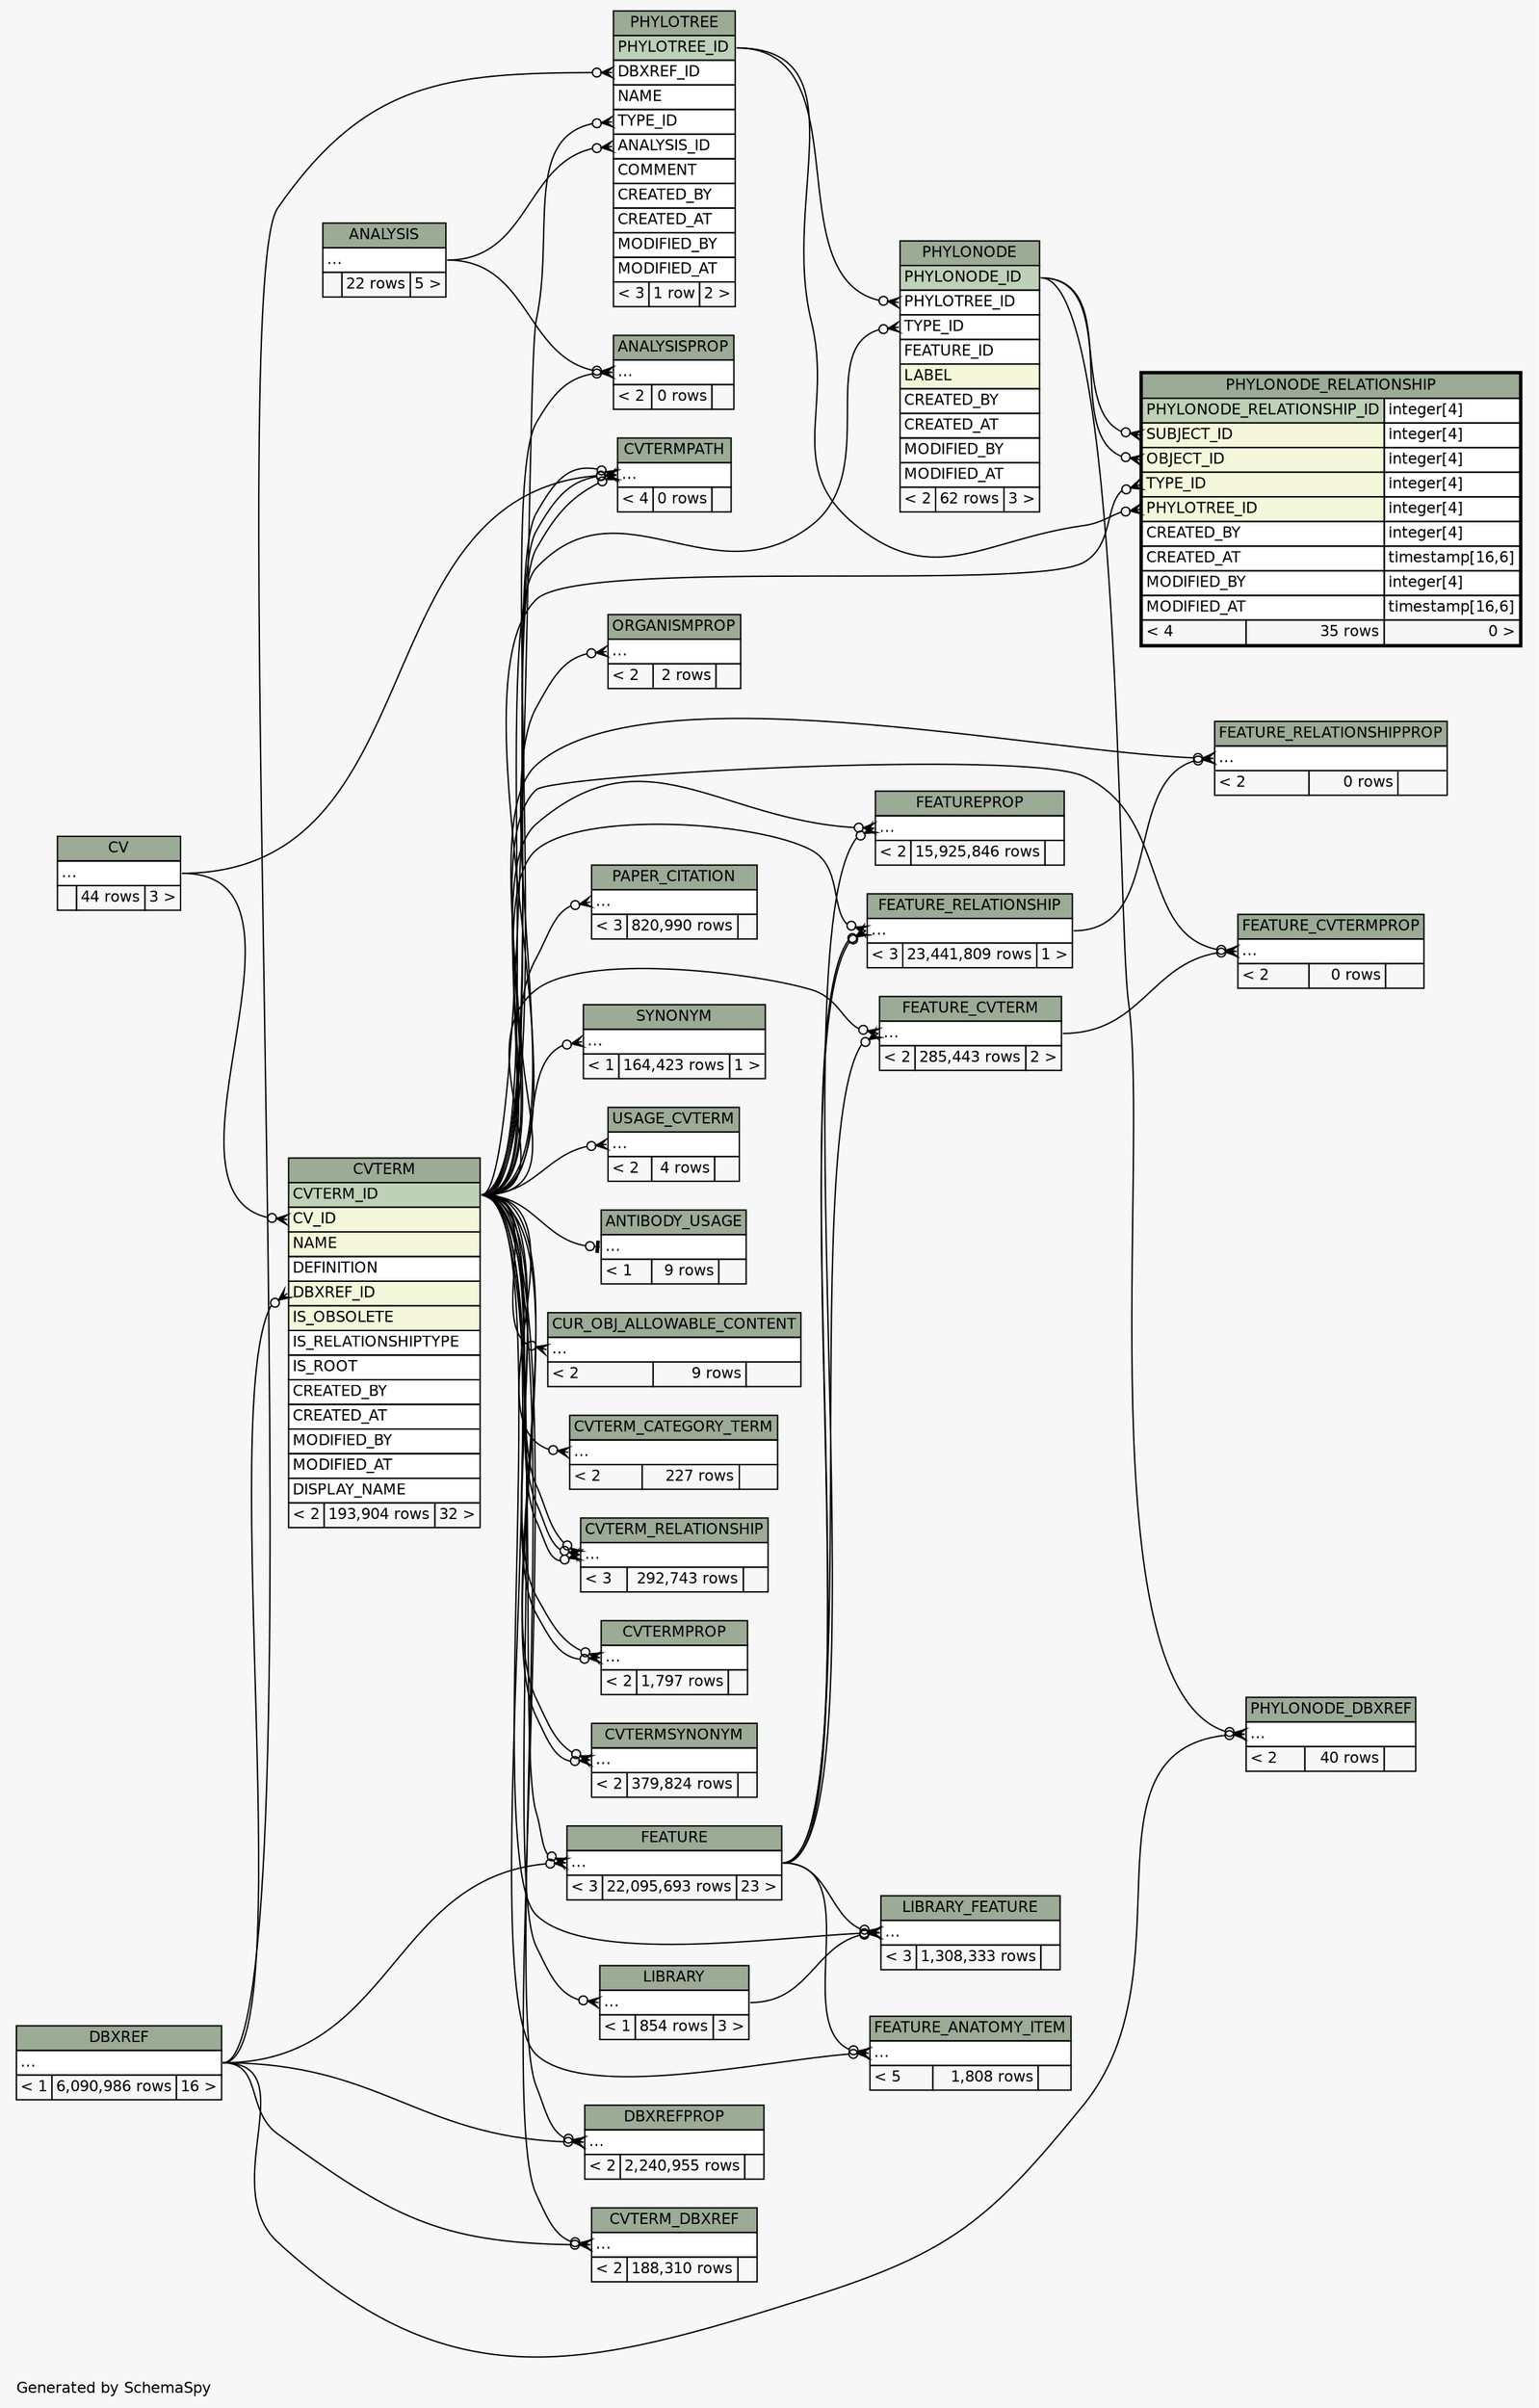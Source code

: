 // dot 2.38.0 on Windows 10 10.0
// SchemaSpy rev Unknown
digraph "twoDegreesRelationshipsDiagram" {
  graph [
    rankdir="RL"
    bgcolor="#f7f7f7"
    label="\nGenerated by SchemaSpy"
    labeljust="l"
    nodesep="0.18"
    ranksep="0.46"
    fontname="Helvetica"
    fontsize="11"
  ];
  node [
    fontname="Helvetica"
    fontsize="11"
    shape="plaintext"
  ];
  edge [
    arrowsize="0.8"
  ];
  "ANALYSISPROP":"elipses":w -> "ANALYSIS":"elipses":e [arrowhead=none dir=back arrowtail=crowodot];
  "ANALYSISPROP":"elipses":w -> "CVTERM":"CVTERM_ID":e [arrowhead=none dir=back arrowtail=crowodot];
  "ANTIBODY_USAGE":"elipses":w -> "CVTERM":"CVTERM_ID":e [arrowhead=none dir=back arrowtail=teeodot];
  "CUR_OBJ_ALLOWABLE_CONTENT":"elipses":w -> "CVTERM":"CVTERM_ID":e [arrowhead=none dir=back arrowtail=crowodot];
  "CVTERM":"CV_ID":w -> "CV":"elipses":e [arrowhead=none dir=back arrowtail=crowodot];
  "CVTERM":"DBXREF_ID":w -> "DBXREF":"elipses":e [arrowhead=none dir=back arrowtail=crowodot];
  "CVTERM_CATEGORY_TERM":"elipses":w -> "CVTERM":"CVTERM_ID":e [arrowhead=none dir=back arrowtail=crowodot];
  "CVTERM_DBXREF":"elipses":w -> "CVTERM":"CVTERM_ID":e [arrowhead=none dir=back arrowtail=crowodot];
  "CVTERM_DBXREF":"elipses":w -> "DBXREF":"elipses":e [arrowhead=none dir=back arrowtail=crowodot];
  "CVTERM_RELATIONSHIP":"elipses":w -> "CVTERM":"CVTERM_ID":e [arrowhead=none dir=back arrowtail=crowodot];
  "CVTERM_RELATIONSHIP":"elipses":w -> "CVTERM":"CVTERM_ID":e [arrowhead=none dir=back arrowtail=crowodot];
  "CVTERM_RELATIONSHIP":"elipses":w -> "CVTERM":"CVTERM_ID":e [arrowhead=none dir=back arrowtail=crowodot];
  "CVTERMPATH":"elipses":w -> "CV":"elipses":e [arrowhead=none dir=back arrowtail=crowodot];
  "CVTERMPATH":"elipses":w -> "CVTERM":"CVTERM_ID":e [arrowhead=none dir=back arrowtail=crowodot];
  "CVTERMPATH":"elipses":w -> "CVTERM":"CVTERM_ID":e [arrowhead=none dir=back arrowtail=crowodot];
  "CVTERMPATH":"elipses":w -> "CVTERM":"CVTERM_ID":e [arrowhead=none dir=back arrowtail=crowodot];
  "CVTERMPROP":"elipses":w -> "CVTERM":"CVTERM_ID":e [arrowhead=none dir=back arrowtail=crowodot];
  "CVTERMPROP":"elipses":w -> "CVTERM":"CVTERM_ID":e [arrowhead=none dir=back arrowtail=crowodot];
  "CVTERMSYNONYM":"elipses":w -> "CVTERM":"CVTERM_ID":e [arrowhead=none dir=back arrowtail=crowodot];
  "CVTERMSYNONYM":"elipses":w -> "CVTERM":"CVTERM_ID":e [arrowhead=none dir=back arrowtail=crowodot];
  "DBXREFPROP":"elipses":w -> "DBXREF":"elipses":e [arrowhead=none dir=back arrowtail=crowodot];
  "DBXREFPROP":"elipses":w -> "CVTERM":"CVTERM_ID":e [arrowhead=none dir=back arrowtail=crowodot];
  "FEATURE":"elipses":w -> "DBXREF":"elipses":e [arrowhead=none dir=back arrowtail=crowodot];
  "FEATURE":"elipses":w -> "CVTERM":"CVTERM_ID":e [arrowhead=none dir=back arrowtail=crowodot];
  "FEATURE_ANATOMY_ITEM":"elipses":w -> "FEATURE":"elipses":e [arrowhead=none dir=back arrowtail=crowodot];
  "FEATURE_ANATOMY_ITEM":"elipses":w -> "CVTERM":"CVTERM_ID":e [arrowhead=none dir=back arrowtail=crowodot];
  "FEATURE_CVTERM":"elipses":w -> "CVTERM":"CVTERM_ID":e [arrowhead=none dir=back arrowtail=crowodot];
  "FEATURE_CVTERM":"elipses":w -> "FEATURE":"elipses":e [arrowhead=none dir=back arrowtail=crowodot];
  "FEATURE_CVTERMPROP":"elipses":w -> "FEATURE_CVTERM":"elipses":e [arrowhead=none dir=back arrowtail=crowodot];
  "FEATURE_CVTERMPROP":"elipses":w -> "CVTERM":"CVTERM_ID":e [arrowhead=none dir=back arrowtail=crowodot];
  "FEATURE_RELATIONSHIP":"elipses":w -> "FEATURE":"elipses":e [arrowhead=none dir=back arrowtail=crowodot];
  "FEATURE_RELATIONSHIP":"elipses":w -> "FEATURE":"elipses":e [arrowhead=none dir=back arrowtail=crowodot];
  "FEATURE_RELATIONSHIP":"elipses":w -> "CVTERM":"CVTERM_ID":e [arrowhead=none dir=back arrowtail=crowodot];
  "FEATURE_RELATIONSHIPPROP":"elipses":w -> "FEATURE_RELATIONSHIP":"elipses":e [arrowhead=none dir=back arrowtail=crowodot];
  "FEATURE_RELATIONSHIPPROP":"elipses":w -> "CVTERM":"CVTERM_ID":e [arrowhead=none dir=back arrowtail=crowodot];
  "FEATUREPROP":"elipses":w -> "FEATURE":"elipses":e [arrowhead=none dir=back arrowtail=crowodot];
  "FEATUREPROP":"elipses":w -> "CVTERM":"CVTERM_ID":e [arrowhead=none dir=back arrowtail=crowodot];
  "LIBRARY":"elipses":w -> "CVTERM":"CVTERM_ID":e [arrowhead=none dir=back arrowtail=crowodot];
  "LIBRARY_FEATURE":"elipses":w -> "FEATURE":"elipses":e [arrowhead=none dir=back arrowtail=crowodot];
  "LIBRARY_FEATURE":"elipses":w -> "LIBRARY":"elipses":e [arrowhead=none dir=back arrowtail=crowodot];
  "LIBRARY_FEATURE":"elipses":w -> "CVTERM":"CVTERM_ID":e [arrowhead=none dir=back arrowtail=crowodot];
  "ORGANISMPROP":"elipses":w -> "CVTERM":"CVTERM_ID":e [arrowhead=none dir=back arrowtail=crowodot];
  "PAPER_CITATION":"elipses":w -> "CVTERM":"CVTERM_ID":e [arrowhead=none dir=back arrowtail=crowodot];
  "PHYLONODE":"PHYLOTREE_ID":w -> "PHYLOTREE":"PHYLOTREE_ID":e [arrowhead=none dir=back arrowtail=crowodot];
  "PHYLONODE":"TYPE_ID":w -> "CVTERM":"CVTERM_ID":e [arrowhead=none dir=back arrowtail=crowodot];
  "PHYLONODE_DBXREF":"elipses":w -> "DBXREF":"elipses":e [arrowhead=none dir=back arrowtail=crowodot];
  "PHYLONODE_DBXREF":"elipses":w -> "PHYLONODE":"PHYLONODE_ID":e [arrowhead=none dir=back arrowtail=crowodot];
  "PHYLONODE_RELATIONSHIP":"OBJECT_ID":w -> "PHYLONODE":"PHYLONODE_ID":e [arrowhead=none dir=back arrowtail=crowodot];
  "PHYLONODE_RELATIONSHIP":"PHYLOTREE_ID":w -> "PHYLOTREE":"PHYLOTREE_ID":e [arrowhead=none dir=back arrowtail=crowodot];
  "PHYLONODE_RELATIONSHIP":"SUBJECT_ID":w -> "PHYLONODE":"PHYLONODE_ID":e [arrowhead=none dir=back arrowtail=crowodot];
  "PHYLONODE_RELATIONSHIP":"TYPE_ID":w -> "CVTERM":"CVTERM_ID":e [arrowhead=none dir=back arrowtail=crowodot];
  "PHYLOTREE":"ANALYSIS_ID":w -> "ANALYSIS":"elipses":e [arrowhead=none dir=back arrowtail=crowodot];
  "PHYLOTREE":"DBXREF_ID":w -> "DBXREF":"elipses":e [arrowhead=none dir=back arrowtail=crowodot];
  "PHYLOTREE":"TYPE_ID":w -> "CVTERM":"CVTERM_ID":e [arrowhead=none dir=back arrowtail=crowodot];
  "SYNONYM":"elipses":w -> "CVTERM":"CVTERM_ID":e [arrowhead=none dir=back arrowtail=crowodot];
  "USAGE_CVTERM":"elipses":w -> "CVTERM":"CVTERM_ID":e [arrowhead=none dir=back arrowtail=crowodot];
  "ANALYSIS" [
    label=<
    <TABLE BORDER="0" CELLBORDER="1" CELLSPACING="0" BGCOLOR="#ffffff">
      <TR><TD COLSPAN="3" BGCOLOR="#9bab96" ALIGN="CENTER">ANALYSIS</TD></TR>
      <TR><TD PORT="elipses" COLSPAN="3" ALIGN="LEFT">...</TD></TR>
      <TR><TD ALIGN="LEFT" BGCOLOR="#f7f7f7">  </TD><TD ALIGN="RIGHT" BGCOLOR="#f7f7f7">22 rows</TD><TD ALIGN="RIGHT" BGCOLOR="#f7f7f7">5 &gt;</TD></TR>
    </TABLE>>
    URL="ANALYSIS.html"
    tooltip="ANALYSIS"
  ];
  "ANALYSISPROP" [
    label=<
    <TABLE BORDER="0" CELLBORDER="1" CELLSPACING="0" BGCOLOR="#ffffff">
      <TR><TD COLSPAN="3" BGCOLOR="#9bab96" ALIGN="CENTER">ANALYSISPROP</TD></TR>
      <TR><TD PORT="elipses" COLSPAN="3" ALIGN="LEFT">...</TD></TR>
      <TR><TD ALIGN="LEFT" BGCOLOR="#f7f7f7">&lt; 2</TD><TD ALIGN="RIGHT" BGCOLOR="#f7f7f7">0 rows</TD><TD ALIGN="RIGHT" BGCOLOR="#f7f7f7">  </TD></TR>
    </TABLE>>
    URL="ANALYSISPROP.html"
    tooltip="ANALYSISPROP"
  ];
  "ANTIBODY_USAGE" [
    label=<
    <TABLE BORDER="0" CELLBORDER="1" CELLSPACING="0" BGCOLOR="#ffffff">
      <TR><TD COLSPAN="3" BGCOLOR="#9bab96" ALIGN="CENTER">ANTIBODY_USAGE</TD></TR>
      <TR><TD PORT="elipses" COLSPAN="3" ALIGN="LEFT">...</TD></TR>
      <TR><TD ALIGN="LEFT" BGCOLOR="#f7f7f7">&lt; 1</TD><TD ALIGN="RIGHT" BGCOLOR="#f7f7f7">9 rows</TD><TD ALIGN="RIGHT" BGCOLOR="#f7f7f7">  </TD></TR>
    </TABLE>>
    URL="ANTIBODY_USAGE.html"
    tooltip="ANTIBODY_USAGE"
  ];
  "CUR_OBJ_ALLOWABLE_CONTENT" [
    label=<
    <TABLE BORDER="0" CELLBORDER="1" CELLSPACING="0" BGCOLOR="#ffffff">
      <TR><TD COLSPAN="3" BGCOLOR="#9bab96" ALIGN="CENTER">CUR_OBJ_ALLOWABLE_CONTENT</TD></TR>
      <TR><TD PORT="elipses" COLSPAN="3" ALIGN="LEFT">...</TD></TR>
      <TR><TD ALIGN="LEFT" BGCOLOR="#f7f7f7">&lt; 2</TD><TD ALIGN="RIGHT" BGCOLOR="#f7f7f7">9 rows</TD><TD ALIGN="RIGHT" BGCOLOR="#f7f7f7">  </TD></TR>
    </TABLE>>
    URL="CUR_OBJ_ALLOWABLE_CONTENT.html"
    tooltip="CUR_OBJ_ALLOWABLE_CONTENT"
  ];
  "CV" [
    label=<
    <TABLE BORDER="0" CELLBORDER="1" CELLSPACING="0" BGCOLOR="#ffffff">
      <TR><TD COLSPAN="3" BGCOLOR="#9bab96" ALIGN="CENTER">CV</TD></TR>
      <TR><TD PORT="elipses" COLSPAN="3" ALIGN="LEFT">...</TD></TR>
      <TR><TD ALIGN="LEFT" BGCOLOR="#f7f7f7">  </TD><TD ALIGN="RIGHT" BGCOLOR="#f7f7f7">44 rows</TD><TD ALIGN="RIGHT" BGCOLOR="#f7f7f7">3 &gt;</TD></TR>
    </TABLE>>
    URL="CV.html"
    tooltip="CV"
  ];
  "CVTERM" [
    label=<
    <TABLE BORDER="0" CELLBORDER="1" CELLSPACING="0" BGCOLOR="#ffffff">
      <TR><TD COLSPAN="3" BGCOLOR="#9bab96" ALIGN="CENTER">CVTERM</TD></TR>
      <TR><TD PORT="CVTERM_ID" COLSPAN="3" BGCOLOR="#bed1b8" ALIGN="LEFT">CVTERM_ID</TD></TR>
      <TR><TD PORT="CV_ID" COLSPAN="3" BGCOLOR="#f4f7da" ALIGN="LEFT">CV_ID</TD></TR>
      <TR><TD PORT="NAME" COLSPAN="3" BGCOLOR="#f4f7da" ALIGN="LEFT">NAME</TD></TR>
      <TR><TD PORT="DEFINITION" COLSPAN="3" ALIGN="LEFT">DEFINITION</TD></TR>
      <TR><TD PORT="DBXREF_ID" COLSPAN="3" BGCOLOR="#f4f7da" ALIGN="LEFT">DBXREF_ID</TD></TR>
      <TR><TD PORT="IS_OBSOLETE" COLSPAN="3" BGCOLOR="#f4f7da" ALIGN="LEFT">IS_OBSOLETE</TD></TR>
      <TR><TD PORT="IS_RELATIONSHIPTYPE" COLSPAN="3" ALIGN="LEFT">IS_RELATIONSHIPTYPE</TD></TR>
      <TR><TD PORT="IS_ROOT" COLSPAN="3" ALIGN="LEFT">IS_ROOT</TD></TR>
      <TR><TD PORT="CREATED_BY" COLSPAN="3" ALIGN="LEFT">CREATED_BY</TD></TR>
      <TR><TD PORT="CREATED_AT" COLSPAN="3" ALIGN="LEFT">CREATED_AT</TD></TR>
      <TR><TD PORT="MODIFIED_BY" COLSPAN="3" ALIGN="LEFT">MODIFIED_BY</TD></TR>
      <TR><TD PORT="MODIFIED_AT" COLSPAN="3" ALIGN="LEFT">MODIFIED_AT</TD></TR>
      <TR><TD PORT="DISPLAY_NAME" COLSPAN="3" ALIGN="LEFT">DISPLAY_NAME</TD></TR>
      <TR><TD ALIGN="LEFT" BGCOLOR="#f7f7f7">&lt; 2</TD><TD ALIGN="RIGHT" BGCOLOR="#f7f7f7">193,904 rows</TD><TD ALIGN="RIGHT" BGCOLOR="#f7f7f7">32 &gt;</TD></TR>
    </TABLE>>
    URL="CVTERM.html"
    tooltip="CVTERM"
  ];
  "CVTERM_CATEGORY_TERM" [
    label=<
    <TABLE BORDER="0" CELLBORDER="1" CELLSPACING="0" BGCOLOR="#ffffff">
      <TR><TD COLSPAN="3" BGCOLOR="#9bab96" ALIGN="CENTER">CVTERM_CATEGORY_TERM</TD></TR>
      <TR><TD PORT="elipses" COLSPAN="3" ALIGN="LEFT">...</TD></TR>
      <TR><TD ALIGN="LEFT" BGCOLOR="#f7f7f7">&lt; 2</TD><TD ALIGN="RIGHT" BGCOLOR="#f7f7f7">227 rows</TD><TD ALIGN="RIGHT" BGCOLOR="#f7f7f7">  </TD></TR>
    </TABLE>>
    URL="CVTERM_CATEGORY_TERM.html"
    tooltip="CVTERM_CATEGORY_TERM"
  ];
  "CVTERM_DBXREF" [
    label=<
    <TABLE BORDER="0" CELLBORDER="1" CELLSPACING="0" BGCOLOR="#ffffff">
      <TR><TD COLSPAN="3" BGCOLOR="#9bab96" ALIGN="CENTER">CVTERM_DBXREF</TD></TR>
      <TR><TD PORT="elipses" COLSPAN="3" ALIGN="LEFT">...</TD></TR>
      <TR><TD ALIGN="LEFT" BGCOLOR="#f7f7f7">&lt; 2</TD><TD ALIGN="RIGHT" BGCOLOR="#f7f7f7">188,310 rows</TD><TD ALIGN="RIGHT" BGCOLOR="#f7f7f7">  </TD></TR>
    </TABLE>>
    URL="CVTERM_DBXREF.html"
    tooltip="CVTERM_DBXREF"
  ];
  "CVTERM_RELATIONSHIP" [
    label=<
    <TABLE BORDER="0" CELLBORDER="1" CELLSPACING="0" BGCOLOR="#ffffff">
      <TR><TD COLSPAN="3" BGCOLOR="#9bab96" ALIGN="CENTER">CVTERM_RELATIONSHIP</TD></TR>
      <TR><TD PORT="elipses" COLSPAN="3" ALIGN="LEFT">...</TD></TR>
      <TR><TD ALIGN="LEFT" BGCOLOR="#f7f7f7">&lt; 3</TD><TD ALIGN="RIGHT" BGCOLOR="#f7f7f7">292,743 rows</TD><TD ALIGN="RIGHT" BGCOLOR="#f7f7f7">  </TD></TR>
    </TABLE>>
    URL="CVTERM_RELATIONSHIP.html"
    tooltip="CVTERM_RELATIONSHIP"
  ];
  "CVTERMPATH" [
    label=<
    <TABLE BORDER="0" CELLBORDER="1" CELLSPACING="0" BGCOLOR="#ffffff">
      <TR><TD COLSPAN="3" BGCOLOR="#9bab96" ALIGN="CENTER">CVTERMPATH</TD></TR>
      <TR><TD PORT="elipses" COLSPAN="3" ALIGN="LEFT">...</TD></TR>
      <TR><TD ALIGN="LEFT" BGCOLOR="#f7f7f7">&lt; 4</TD><TD ALIGN="RIGHT" BGCOLOR="#f7f7f7">0 rows</TD><TD ALIGN="RIGHT" BGCOLOR="#f7f7f7">  </TD></TR>
    </TABLE>>
    URL="CVTERMPATH.html"
    tooltip="CVTERMPATH"
  ];
  "CVTERMPROP" [
    label=<
    <TABLE BORDER="0" CELLBORDER="1" CELLSPACING="0" BGCOLOR="#ffffff">
      <TR><TD COLSPAN="3" BGCOLOR="#9bab96" ALIGN="CENTER">CVTERMPROP</TD></TR>
      <TR><TD PORT="elipses" COLSPAN="3" ALIGN="LEFT">...</TD></TR>
      <TR><TD ALIGN="LEFT" BGCOLOR="#f7f7f7">&lt; 2</TD><TD ALIGN="RIGHT" BGCOLOR="#f7f7f7">1,797 rows</TD><TD ALIGN="RIGHT" BGCOLOR="#f7f7f7">  </TD></TR>
    </TABLE>>
    URL="CVTERMPROP.html"
    tooltip="CVTERMPROP"
  ];
  "CVTERMSYNONYM" [
    label=<
    <TABLE BORDER="0" CELLBORDER="1" CELLSPACING="0" BGCOLOR="#ffffff">
      <TR><TD COLSPAN="3" BGCOLOR="#9bab96" ALIGN="CENTER">CVTERMSYNONYM</TD></TR>
      <TR><TD PORT="elipses" COLSPAN="3" ALIGN="LEFT">...</TD></TR>
      <TR><TD ALIGN="LEFT" BGCOLOR="#f7f7f7">&lt; 2</TD><TD ALIGN="RIGHT" BGCOLOR="#f7f7f7">379,824 rows</TD><TD ALIGN="RIGHT" BGCOLOR="#f7f7f7">  </TD></TR>
    </TABLE>>
    URL="CVTERMSYNONYM.html"
    tooltip="CVTERMSYNONYM"
  ];
  "DBXREF" [
    label=<
    <TABLE BORDER="0" CELLBORDER="1" CELLSPACING="0" BGCOLOR="#ffffff">
      <TR><TD COLSPAN="3" BGCOLOR="#9bab96" ALIGN="CENTER">DBXREF</TD></TR>
      <TR><TD PORT="elipses" COLSPAN="3" ALIGN="LEFT">...</TD></TR>
      <TR><TD ALIGN="LEFT" BGCOLOR="#f7f7f7">&lt; 1</TD><TD ALIGN="RIGHT" BGCOLOR="#f7f7f7">6,090,986 rows</TD><TD ALIGN="RIGHT" BGCOLOR="#f7f7f7">16 &gt;</TD></TR>
    </TABLE>>
    URL="DBXREF.html"
    tooltip="DBXREF"
  ];
  "DBXREFPROP" [
    label=<
    <TABLE BORDER="0" CELLBORDER="1" CELLSPACING="0" BGCOLOR="#ffffff">
      <TR><TD COLSPAN="3" BGCOLOR="#9bab96" ALIGN="CENTER">DBXREFPROP</TD></TR>
      <TR><TD PORT="elipses" COLSPAN="3" ALIGN="LEFT">...</TD></TR>
      <TR><TD ALIGN="LEFT" BGCOLOR="#f7f7f7">&lt; 2</TD><TD ALIGN="RIGHT" BGCOLOR="#f7f7f7">2,240,955 rows</TD><TD ALIGN="RIGHT" BGCOLOR="#f7f7f7">  </TD></TR>
    </TABLE>>
    URL="DBXREFPROP.html"
    tooltip="DBXREFPROP"
  ];
  "FEATURE" [
    label=<
    <TABLE BORDER="0" CELLBORDER="1" CELLSPACING="0" BGCOLOR="#ffffff">
      <TR><TD COLSPAN="3" BGCOLOR="#9bab96" ALIGN="CENTER">FEATURE</TD></TR>
      <TR><TD PORT="elipses" COLSPAN="3" ALIGN="LEFT">...</TD></TR>
      <TR><TD ALIGN="LEFT" BGCOLOR="#f7f7f7">&lt; 3</TD><TD ALIGN="RIGHT" BGCOLOR="#f7f7f7">22,095,693 rows</TD><TD ALIGN="RIGHT" BGCOLOR="#f7f7f7">23 &gt;</TD></TR>
    </TABLE>>
    URL="FEATURE.html"
    tooltip="FEATURE"
  ];
  "FEATURE_ANATOMY_ITEM" [
    label=<
    <TABLE BORDER="0" CELLBORDER="1" CELLSPACING="0" BGCOLOR="#ffffff">
      <TR><TD COLSPAN="3" BGCOLOR="#9bab96" ALIGN="CENTER">FEATURE_ANATOMY_ITEM</TD></TR>
      <TR><TD PORT="elipses" COLSPAN="3" ALIGN="LEFT">...</TD></TR>
      <TR><TD ALIGN="LEFT" BGCOLOR="#f7f7f7">&lt; 5</TD><TD ALIGN="RIGHT" BGCOLOR="#f7f7f7">1,808 rows</TD><TD ALIGN="RIGHT" BGCOLOR="#f7f7f7">  </TD></TR>
    </TABLE>>
    URL="FEATURE_ANATOMY_ITEM.html"
    tooltip="FEATURE_ANATOMY_ITEM"
  ];
  "FEATURE_CVTERM" [
    label=<
    <TABLE BORDER="0" CELLBORDER="1" CELLSPACING="0" BGCOLOR="#ffffff">
      <TR><TD COLSPAN="3" BGCOLOR="#9bab96" ALIGN="CENTER">FEATURE_CVTERM</TD></TR>
      <TR><TD PORT="elipses" COLSPAN="3" ALIGN="LEFT">...</TD></TR>
      <TR><TD ALIGN="LEFT" BGCOLOR="#f7f7f7">&lt; 2</TD><TD ALIGN="RIGHT" BGCOLOR="#f7f7f7">285,443 rows</TD><TD ALIGN="RIGHT" BGCOLOR="#f7f7f7">2 &gt;</TD></TR>
    </TABLE>>
    URL="FEATURE_CVTERM.html"
    tooltip="FEATURE_CVTERM"
  ];
  "FEATURE_CVTERMPROP" [
    label=<
    <TABLE BORDER="0" CELLBORDER="1" CELLSPACING="0" BGCOLOR="#ffffff">
      <TR><TD COLSPAN="3" BGCOLOR="#9bab96" ALIGN="CENTER">FEATURE_CVTERMPROP</TD></TR>
      <TR><TD PORT="elipses" COLSPAN="3" ALIGN="LEFT">...</TD></TR>
      <TR><TD ALIGN="LEFT" BGCOLOR="#f7f7f7">&lt; 2</TD><TD ALIGN="RIGHT" BGCOLOR="#f7f7f7">0 rows</TD><TD ALIGN="RIGHT" BGCOLOR="#f7f7f7">  </TD></TR>
    </TABLE>>
    URL="FEATURE_CVTERMPROP.html"
    tooltip="FEATURE_CVTERMPROP"
  ];
  "FEATURE_RELATIONSHIP" [
    label=<
    <TABLE BORDER="0" CELLBORDER="1" CELLSPACING="0" BGCOLOR="#ffffff">
      <TR><TD COLSPAN="3" BGCOLOR="#9bab96" ALIGN="CENTER">FEATURE_RELATIONSHIP</TD></TR>
      <TR><TD PORT="elipses" COLSPAN="3" ALIGN="LEFT">...</TD></TR>
      <TR><TD ALIGN="LEFT" BGCOLOR="#f7f7f7">&lt; 3</TD><TD ALIGN="RIGHT" BGCOLOR="#f7f7f7">23,441,809 rows</TD><TD ALIGN="RIGHT" BGCOLOR="#f7f7f7">1 &gt;</TD></TR>
    </TABLE>>
    URL="FEATURE_RELATIONSHIP.html"
    tooltip="FEATURE_RELATIONSHIP"
  ];
  "FEATURE_RELATIONSHIPPROP" [
    label=<
    <TABLE BORDER="0" CELLBORDER="1" CELLSPACING="0" BGCOLOR="#ffffff">
      <TR><TD COLSPAN="3" BGCOLOR="#9bab96" ALIGN="CENTER">FEATURE_RELATIONSHIPPROP</TD></TR>
      <TR><TD PORT="elipses" COLSPAN="3" ALIGN="LEFT">...</TD></TR>
      <TR><TD ALIGN="LEFT" BGCOLOR="#f7f7f7">&lt; 2</TD><TD ALIGN="RIGHT" BGCOLOR="#f7f7f7">0 rows</TD><TD ALIGN="RIGHT" BGCOLOR="#f7f7f7">  </TD></TR>
    </TABLE>>
    URL="FEATURE_RELATIONSHIPPROP.html"
    tooltip="FEATURE_RELATIONSHIPPROP"
  ];
  "FEATUREPROP" [
    label=<
    <TABLE BORDER="0" CELLBORDER="1" CELLSPACING="0" BGCOLOR="#ffffff">
      <TR><TD COLSPAN="3" BGCOLOR="#9bab96" ALIGN="CENTER">FEATUREPROP</TD></TR>
      <TR><TD PORT="elipses" COLSPAN="3" ALIGN="LEFT">...</TD></TR>
      <TR><TD ALIGN="LEFT" BGCOLOR="#f7f7f7">&lt; 2</TD><TD ALIGN="RIGHT" BGCOLOR="#f7f7f7">15,925,846 rows</TD><TD ALIGN="RIGHT" BGCOLOR="#f7f7f7">  </TD></TR>
    </TABLE>>
    URL="FEATUREPROP.html"
    tooltip="FEATUREPROP"
  ];
  "LIBRARY" [
    label=<
    <TABLE BORDER="0" CELLBORDER="1" CELLSPACING="0" BGCOLOR="#ffffff">
      <TR><TD COLSPAN="3" BGCOLOR="#9bab96" ALIGN="CENTER">LIBRARY</TD></TR>
      <TR><TD PORT="elipses" COLSPAN="3" ALIGN="LEFT">...</TD></TR>
      <TR><TD ALIGN="LEFT" BGCOLOR="#f7f7f7">&lt; 1</TD><TD ALIGN="RIGHT" BGCOLOR="#f7f7f7">854 rows</TD><TD ALIGN="RIGHT" BGCOLOR="#f7f7f7">3 &gt;</TD></TR>
    </TABLE>>
    URL="LIBRARY.html"
    tooltip="LIBRARY"
  ];
  "LIBRARY_FEATURE" [
    label=<
    <TABLE BORDER="0" CELLBORDER="1" CELLSPACING="0" BGCOLOR="#ffffff">
      <TR><TD COLSPAN="3" BGCOLOR="#9bab96" ALIGN="CENTER">LIBRARY_FEATURE</TD></TR>
      <TR><TD PORT="elipses" COLSPAN="3" ALIGN="LEFT">...</TD></TR>
      <TR><TD ALIGN="LEFT" BGCOLOR="#f7f7f7">&lt; 3</TD><TD ALIGN="RIGHT" BGCOLOR="#f7f7f7">1,308,333 rows</TD><TD ALIGN="RIGHT" BGCOLOR="#f7f7f7">  </TD></TR>
    </TABLE>>
    URL="LIBRARY_FEATURE.html"
    tooltip="LIBRARY_FEATURE"
  ];
  "ORGANISMPROP" [
    label=<
    <TABLE BORDER="0" CELLBORDER="1" CELLSPACING="0" BGCOLOR="#ffffff">
      <TR><TD COLSPAN="3" BGCOLOR="#9bab96" ALIGN="CENTER">ORGANISMPROP</TD></TR>
      <TR><TD PORT="elipses" COLSPAN="3" ALIGN="LEFT">...</TD></TR>
      <TR><TD ALIGN="LEFT" BGCOLOR="#f7f7f7">&lt; 2</TD><TD ALIGN="RIGHT" BGCOLOR="#f7f7f7">2 rows</TD><TD ALIGN="RIGHT" BGCOLOR="#f7f7f7">  </TD></TR>
    </TABLE>>
    URL="ORGANISMPROP.html"
    tooltip="ORGANISMPROP"
  ];
  "PAPER_CITATION" [
    label=<
    <TABLE BORDER="0" CELLBORDER="1" CELLSPACING="0" BGCOLOR="#ffffff">
      <TR><TD COLSPAN="3" BGCOLOR="#9bab96" ALIGN="CENTER">PAPER_CITATION</TD></TR>
      <TR><TD PORT="elipses" COLSPAN="3" ALIGN="LEFT">...</TD></TR>
      <TR><TD ALIGN="LEFT" BGCOLOR="#f7f7f7">&lt; 3</TD><TD ALIGN="RIGHT" BGCOLOR="#f7f7f7">820,990 rows</TD><TD ALIGN="RIGHT" BGCOLOR="#f7f7f7">  </TD></TR>
    </TABLE>>
    URL="PAPER_CITATION.html"
    tooltip="PAPER_CITATION"
  ];
  "PHYLONODE" [
    label=<
    <TABLE BORDER="0" CELLBORDER="1" CELLSPACING="0" BGCOLOR="#ffffff">
      <TR><TD COLSPAN="3" BGCOLOR="#9bab96" ALIGN="CENTER">PHYLONODE</TD></TR>
      <TR><TD PORT="PHYLONODE_ID" COLSPAN="3" BGCOLOR="#bed1b8" ALIGN="LEFT">PHYLONODE_ID</TD></TR>
      <TR><TD PORT="PHYLOTREE_ID" COLSPAN="3" ALIGN="LEFT">PHYLOTREE_ID</TD></TR>
      <TR><TD PORT="TYPE_ID" COLSPAN="3" ALIGN="LEFT">TYPE_ID</TD></TR>
      <TR><TD PORT="FEATURE_ID" COLSPAN="3" ALIGN="LEFT">FEATURE_ID</TD></TR>
      <TR><TD PORT="LABEL" COLSPAN="3" BGCOLOR="#f4f7da" ALIGN="LEFT">LABEL</TD></TR>
      <TR><TD PORT="CREATED_BY" COLSPAN="3" ALIGN="LEFT">CREATED_BY</TD></TR>
      <TR><TD PORT="CREATED_AT" COLSPAN="3" ALIGN="LEFT">CREATED_AT</TD></TR>
      <TR><TD PORT="MODIFIED_BY" COLSPAN="3" ALIGN="LEFT">MODIFIED_BY</TD></TR>
      <TR><TD PORT="MODIFIED_AT" COLSPAN="3" ALIGN="LEFT">MODIFIED_AT</TD></TR>
      <TR><TD ALIGN="LEFT" BGCOLOR="#f7f7f7">&lt; 2</TD><TD ALIGN="RIGHT" BGCOLOR="#f7f7f7">62 rows</TD><TD ALIGN="RIGHT" BGCOLOR="#f7f7f7">3 &gt;</TD></TR>
    </TABLE>>
    URL="PHYLONODE.html"
    tooltip="PHYLONODE"
  ];
  "PHYLONODE_DBXREF" [
    label=<
    <TABLE BORDER="0" CELLBORDER="1" CELLSPACING="0" BGCOLOR="#ffffff">
      <TR><TD COLSPAN="3" BGCOLOR="#9bab96" ALIGN="CENTER">PHYLONODE_DBXREF</TD></TR>
      <TR><TD PORT="elipses" COLSPAN="3" ALIGN="LEFT">...</TD></TR>
      <TR><TD ALIGN="LEFT" BGCOLOR="#f7f7f7">&lt; 2</TD><TD ALIGN="RIGHT" BGCOLOR="#f7f7f7">40 rows</TD><TD ALIGN="RIGHT" BGCOLOR="#f7f7f7">  </TD></TR>
    </TABLE>>
    URL="PHYLONODE_DBXREF.html"
    tooltip="PHYLONODE_DBXREF"
  ];
  "PHYLONODE_RELATIONSHIP" [
    label=<
    <TABLE BORDER="2" CELLBORDER="1" CELLSPACING="0" BGCOLOR="#ffffff">
      <TR><TD COLSPAN="3" BGCOLOR="#9bab96" ALIGN="CENTER">PHYLONODE_RELATIONSHIP</TD></TR>
      <TR><TD PORT="PHYLONODE_RELATIONSHIP_ID" COLSPAN="2" BGCOLOR="#bed1b8" ALIGN="LEFT">PHYLONODE_RELATIONSHIP_ID</TD><TD PORT="PHYLONODE_RELATIONSHIP_ID.type" ALIGN="LEFT">integer[4]</TD></TR>
      <TR><TD PORT="SUBJECT_ID" COLSPAN="2" BGCOLOR="#f4f7da" ALIGN="LEFT">SUBJECT_ID</TD><TD PORT="SUBJECT_ID.type" ALIGN="LEFT">integer[4]</TD></TR>
      <TR><TD PORT="OBJECT_ID" COLSPAN="2" BGCOLOR="#f4f7da" ALIGN="LEFT">OBJECT_ID</TD><TD PORT="OBJECT_ID.type" ALIGN="LEFT">integer[4]</TD></TR>
      <TR><TD PORT="TYPE_ID" COLSPAN="2" BGCOLOR="#f4f7da" ALIGN="LEFT">TYPE_ID</TD><TD PORT="TYPE_ID.type" ALIGN="LEFT">integer[4]</TD></TR>
      <TR><TD PORT="PHYLOTREE_ID" COLSPAN="2" BGCOLOR="#f4f7da" ALIGN="LEFT">PHYLOTREE_ID</TD><TD PORT="PHYLOTREE_ID.type" ALIGN="LEFT">integer[4]</TD></TR>
      <TR><TD PORT="CREATED_BY" COLSPAN="2" ALIGN="LEFT">CREATED_BY</TD><TD PORT="CREATED_BY.type" ALIGN="LEFT">integer[4]</TD></TR>
      <TR><TD PORT="CREATED_AT" COLSPAN="2" ALIGN="LEFT">CREATED_AT</TD><TD PORT="CREATED_AT.type" ALIGN="LEFT">timestamp[16,6]</TD></TR>
      <TR><TD PORT="MODIFIED_BY" COLSPAN="2" ALIGN="LEFT">MODIFIED_BY</TD><TD PORT="MODIFIED_BY.type" ALIGN="LEFT">integer[4]</TD></TR>
      <TR><TD PORT="MODIFIED_AT" COLSPAN="2" ALIGN="LEFT">MODIFIED_AT</TD><TD PORT="MODIFIED_AT.type" ALIGN="LEFT">timestamp[16,6]</TD></TR>
      <TR><TD ALIGN="LEFT" BGCOLOR="#f7f7f7">&lt; 4</TD><TD ALIGN="RIGHT" BGCOLOR="#f7f7f7">35 rows</TD><TD ALIGN="RIGHT" BGCOLOR="#f7f7f7">0 &gt;</TD></TR>
    </TABLE>>
    URL="PHYLONODE_RELATIONSHIP.html"
    tooltip="PHYLONODE_RELATIONSHIP"
  ];
  "PHYLOTREE" [
    label=<
    <TABLE BORDER="0" CELLBORDER="1" CELLSPACING="0" BGCOLOR="#ffffff">
      <TR><TD COLSPAN="3" BGCOLOR="#9bab96" ALIGN="CENTER">PHYLOTREE</TD></TR>
      <TR><TD PORT="PHYLOTREE_ID" COLSPAN="3" BGCOLOR="#bed1b8" ALIGN="LEFT">PHYLOTREE_ID</TD></TR>
      <TR><TD PORT="DBXREF_ID" COLSPAN="3" ALIGN="LEFT">DBXREF_ID</TD></TR>
      <TR><TD PORT="NAME" COLSPAN="3" ALIGN="LEFT">NAME</TD></TR>
      <TR><TD PORT="TYPE_ID" COLSPAN="3" ALIGN="LEFT">TYPE_ID</TD></TR>
      <TR><TD PORT="ANALYSIS_ID" COLSPAN="3" ALIGN="LEFT">ANALYSIS_ID</TD></TR>
      <TR><TD PORT="COMMENT" COLSPAN="3" ALIGN="LEFT">COMMENT</TD></TR>
      <TR><TD PORT="CREATED_BY" COLSPAN="3" ALIGN="LEFT">CREATED_BY</TD></TR>
      <TR><TD PORT="CREATED_AT" COLSPAN="3" ALIGN="LEFT">CREATED_AT</TD></TR>
      <TR><TD PORT="MODIFIED_BY" COLSPAN="3" ALIGN="LEFT">MODIFIED_BY</TD></TR>
      <TR><TD PORT="MODIFIED_AT" COLSPAN="3" ALIGN="LEFT">MODIFIED_AT</TD></TR>
      <TR><TD ALIGN="LEFT" BGCOLOR="#f7f7f7">&lt; 3</TD><TD ALIGN="RIGHT" BGCOLOR="#f7f7f7">1 row</TD><TD ALIGN="RIGHT" BGCOLOR="#f7f7f7">2 &gt;</TD></TR>
    </TABLE>>
    URL="PHYLOTREE.html"
    tooltip="PHYLOTREE"
  ];
  "SYNONYM" [
    label=<
    <TABLE BORDER="0" CELLBORDER="1" CELLSPACING="0" BGCOLOR="#ffffff">
      <TR><TD COLSPAN="3" BGCOLOR="#9bab96" ALIGN="CENTER">SYNONYM</TD></TR>
      <TR><TD PORT="elipses" COLSPAN="3" ALIGN="LEFT">...</TD></TR>
      <TR><TD ALIGN="LEFT" BGCOLOR="#f7f7f7">&lt; 1</TD><TD ALIGN="RIGHT" BGCOLOR="#f7f7f7">164,423 rows</TD><TD ALIGN="RIGHT" BGCOLOR="#f7f7f7">1 &gt;</TD></TR>
    </TABLE>>
    URL="SYNONYM.html"
    tooltip="SYNONYM"
  ];
  "USAGE_CVTERM" [
    label=<
    <TABLE BORDER="0" CELLBORDER="1" CELLSPACING="0" BGCOLOR="#ffffff">
      <TR><TD COLSPAN="3" BGCOLOR="#9bab96" ALIGN="CENTER">USAGE_CVTERM</TD></TR>
      <TR><TD PORT="elipses" COLSPAN="3" ALIGN="LEFT">...</TD></TR>
      <TR><TD ALIGN="LEFT" BGCOLOR="#f7f7f7">&lt; 2</TD><TD ALIGN="RIGHT" BGCOLOR="#f7f7f7">4 rows</TD><TD ALIGN="RIGHT" BGCOLOR="#f7f7f7">  </TD></TR>
    </TABLE>>
    URL="USAGE_CVTERM.html"
    tooltip="USAGE_CVTERM"
  ];
}
